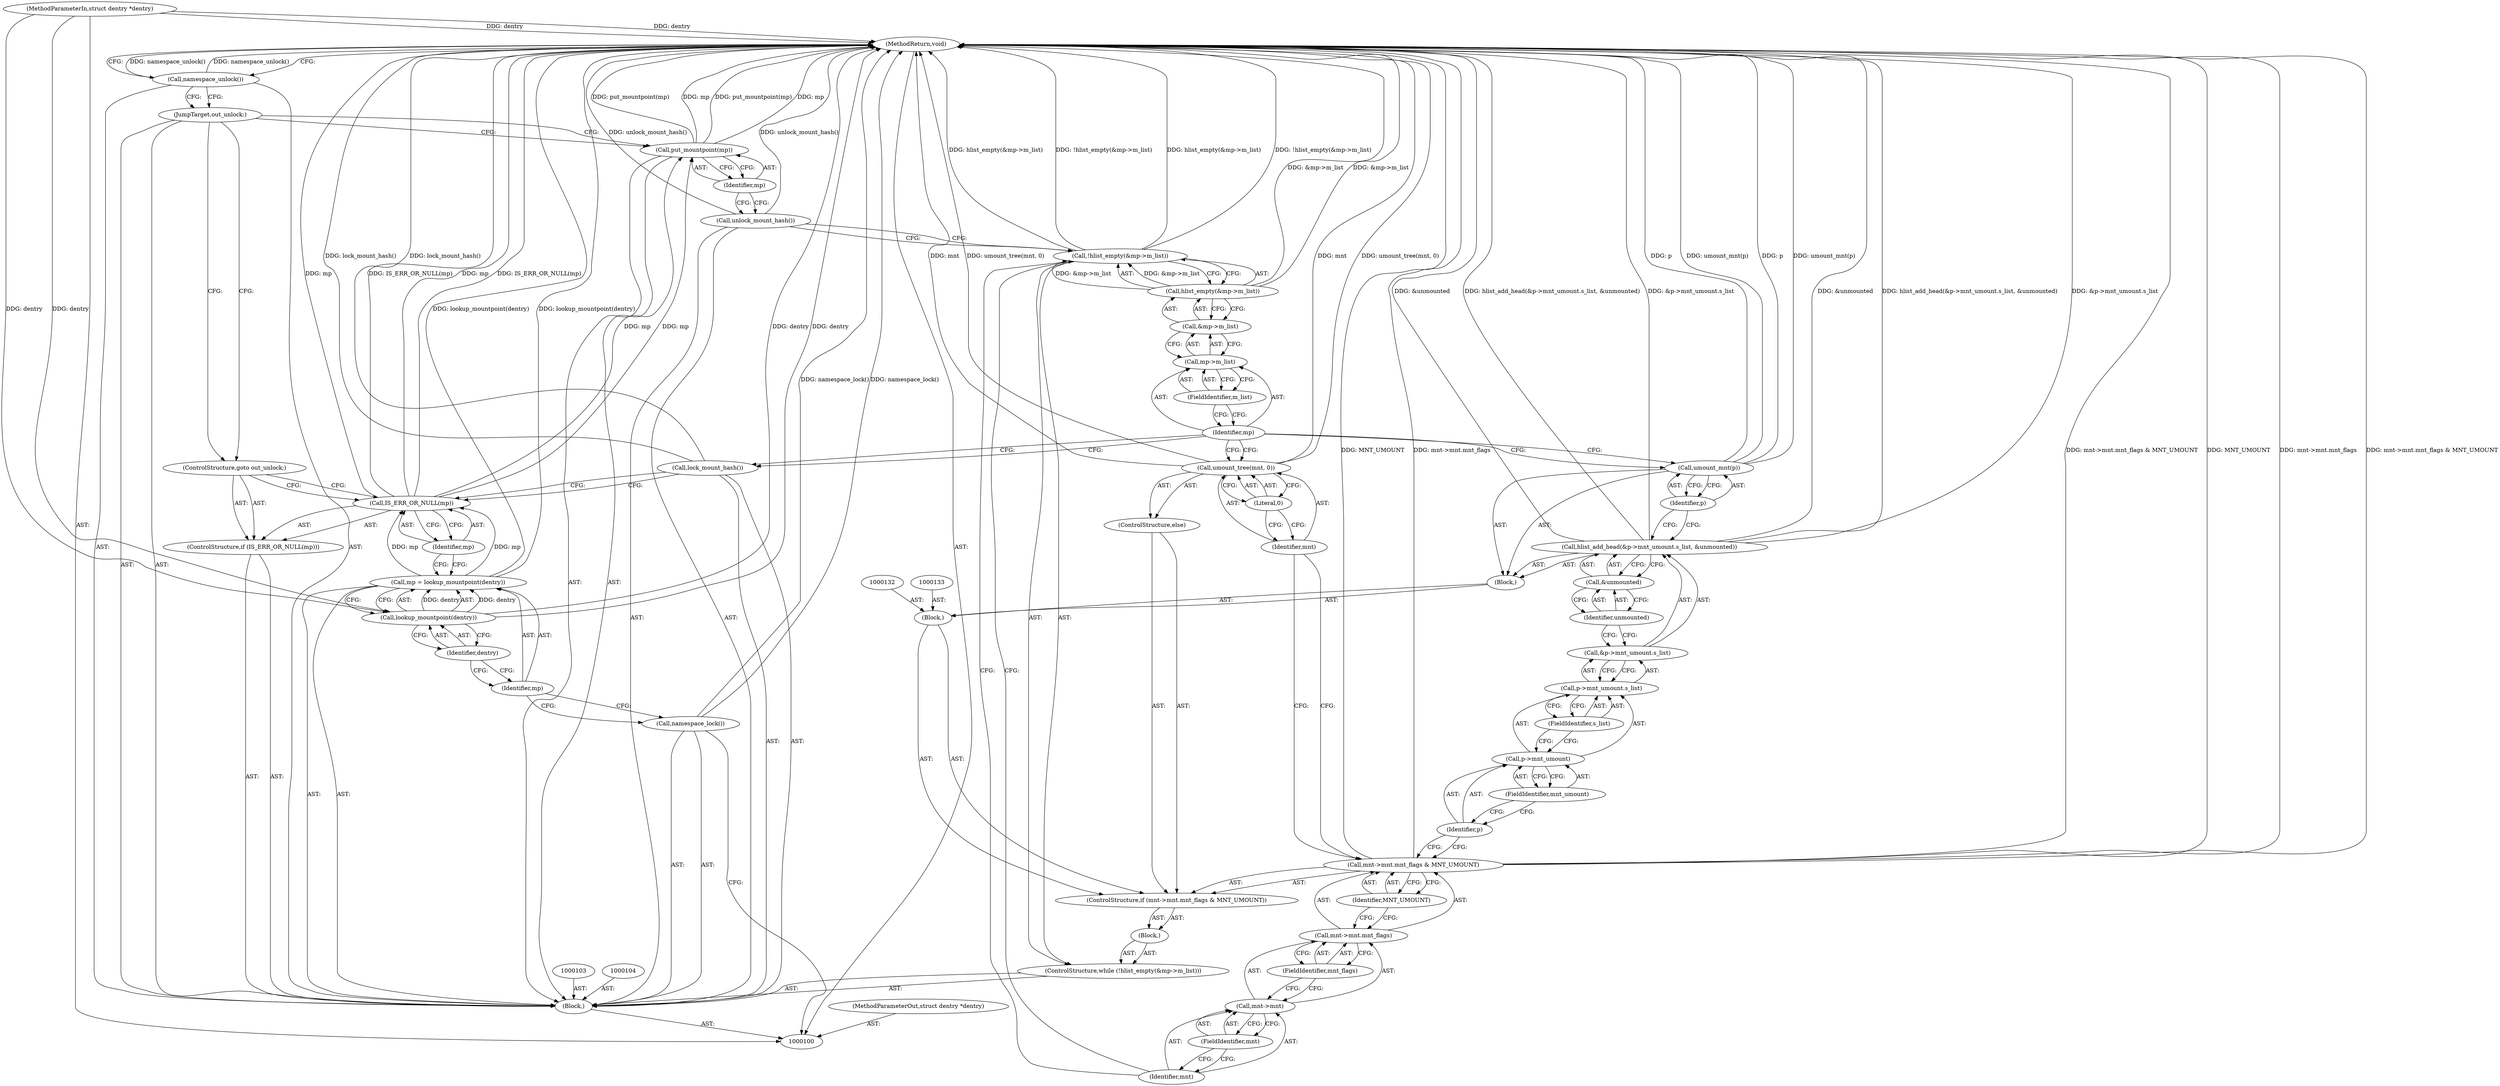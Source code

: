 digraph "1_linux_e0c9c0afd2fc958ffa34b697972721d81df8a56f" {
"1000155" [label="(MethodReturn,void)"];
"1000101" [label="(MethodParameterIn,struct dentry *dentry)"];
"1000233" [label="(MethodParameterOut,struct dentry *dentry)"];
"1000114" [label="(Call,lock_mount_hash())"];
"1000115" [label="(ControlStructure,while (!hlist_empty(&mp->m_list)))"];
"1000118" [label="(Call,&mp->m_list)"];
"1000119" [label="(Call,mp->m_list)"];
"1000120" [label="(Identifier,mp)"];
"1000121" [label="(FieldIdentifier,m_list)"];
"1000122" [label="(Block,)"];
"1000116" [label="(Call,!hlist_empty(&mp->m_list))"];
"1000117" [label="(Call,hlist_empty(&mp->m_list))"];
"1000128" [label="(FieldIdentifier,mnt)"];
"1000129" [label="(FieldIdentifier,mnt_flags)"];
"1000123" [label="(ControlStructure,if (mnt->mnt.mnt_flags & MNT_UMOUNT))"];
"1000130" [label="(Identifier,MNT_UMOUNT)"];
"1000124" [label="(Call,mnt->mnt.mnt_flags & MNT_UMOUNT)"];
"1000125" [label="(Call,mnt->mnt.mnt_flags)"];
"1000126" [label="(Call,mnt->mnt)"];
"1000127" [label="(Identifier,mnt)"];
"1000131" [label="(Block,)"];
"1000134" [label="(Block,)"];
"1000136" [label="(Call,&p->mnt_umount.s_list)"];
"1000137" [label="(Call,p->mnt_umount.s_list)"];
"1000138" [label="(Call,p->mnt_umount)"];
"1000139" [label="(Identifier,p)"];
"1000140" [label="(FieldIdentifier,mnt_umount)"];
"1000141" [label="(FieldIdentifier,s_list)"];
"1000135" [label="(Call,hlist_add_head(&p->mnt_umount.s_list, &unmounted))"];
"1000142" [label="(Call,&unmounted)"];
"1000143" [label="(Identifier,unmounted)"];
"1000145" [label="(Identifier,p)"];
"1000144" [label="(Call,umount_mnt(p))"];
"1000102" [label="(Block,)"];
"1000148" [label="(Identifier,mnt)"];
"1000146" [label="(ControlStructure,else)"];
"1000149" [label="(Literal,0)"];
"1000147" [label="(Call,umount_tree(mnt, 0))"];
"1000150" [label="(Call,unlock_mount_hash())"];
"1000152" [label="(Identifier,mp)"];
"1000151" [label="(Call,put_mountpoint(mp))"];
"1000153" [label="(JumpTarget,out_unlock:)"];
"1000154" [label="(Call,namespace_unlock())"];
"1000105" [label="(Call,namespace_lock())"];
"1000106" [label="(Call,mp = lookup_mountpoint(dentry))"];
"1000107" [label="(Identifier,mp)"];
"1000109" [label="(Identifier,dentry)"];
"1000108" [label="(Call,lookup_mountpoint(dentry))"];
"1000110" [label="(ControlStructure,if (IS_ERR_OR_NULL(mp)))"];
"1000112" [label="(Identifier,mp)"];
"1000111" [label="(Call,IS_ERR_OR_NULL(mp))"];
"1000113" [label="(ControlStructure,goto out_unlock;)"];
"1000155" -> "1000100"  [label="AST: "];
"1000155" -> "1000154"  [label="CFG: "];
"1000116" -> "1000155"  [label="DDG: hlist_empty(&mp->m_list)"];
"1000116" -> "1000155"  [label="DDG: !hlist_empty(&mp->m_list)"];
"1000124" -> "1000155"  [label="DDG: MNT_UMOUNT"];
"1000124" -> "1000155"  [label="DDG: mnt->mnt.mnt_flags"];
"1000124" -> "1000155"  [label="DDG: mnt->mnt.mnt_flags & MNT_UMOUNT"];
"1000135" -> "1000155"  [label="DDG: &unmounted"];
"1000135" -> "1000155"  [label="DDG: hlist_add_head(&p->mnt_umount.s_list, &unmounted)"];
"1000135" -> "1000155"  [label="DDG: &p->mnt_umount.s_list"];
"1000106" -> "1000155"  [label="DDG: lookup_mountpoint(dentry)"];
"1000151" -> "1000155"  [label="DDG: put_mountpoint(mp)"];
"1000151" -> "1000155"  [label="DDG: mp"];
"1000105" -> "1000155"  [label="DDG: namespace_lock()"];
"1000114" -> "1000155"  [label="DDG: lock_mount_hash()"];
"1000144" -> "1000155"  [label="DDG: umount_mnt(p)"];
"1000144" -> "1000155"  [label="DDG: p"];
"1000147" -> "1000155"  [label="DDG: mnt"];
"1000147" -> "1000155"  [label="DDG: umount_tree(mnt, 0)"];
"1000117" -> "1000155"  [label="DDG: &mp->m_list"];
"1000111" -> "1000155"  [label="DDG: mp"];
"1000111" -> "1000155"  [label="DDG: IS_ERR_OR_NULL(mp)"];
"1000154" -> "1000155"  [label="DDG: namespace_unlock()"];
"1000150" -> "1000155"  [label="DDG: unlock_mount_hash()"];
"1000101" -> "1000155"  [label="DDG: dentry"];
"1000108" -> "1000155"  [label="DDG: dentry"];
"1000101" -> "1000100"  [label="AST: "];
"1000101" -> "1000155"  [label="DDG: dentry"];
"1000101" -> "1000108"  [label="DDG: dentry"];
"1000233" -> "1000100"  [label="AST: "];
"1000114" -> "1000102"  [label="AST: "];
"1000114" -> "1000111"  [label="CFG: "];
"1000120" -> "1000114"  [label="CFG: "];
"1000114" -> "1000155"  [label="DDG: lock_mount_hash()"];
"1000115" -> "1000102"  [label="AST: "];
"1000116" -> "1000115"  [label="AST: "];
"1000122" -> "1000115"  [label="AST: "];
"1000118" -> "1000117"  [label="AST: "];
"1000118" -> "1000119"  [label="CFG: "];
"1000119" -> "1000118"  [label="AST: "];
"1000117" -> "1000118"  [label="CFG: "];
"1000119" -> "1000118"  [label="AST: "];
"1000119" -> "1000121"  [label="CFG: "];
"1000120" -> "1000119"  [label="AST: "];
"1000121" -> "1000119"  [label="AST: "];
"1000118" -> "1000119"  [label="CFG: "];
"1000120" -> "1000119"  [label="AST: "];
"1000120" -> "1000144"  [label="CFG: "];
"1000120" -> "1000147"  [label="CFG: "];
"1000120" -> "1000114"  [label="CFG: "];
"1000121" -> "1000120"  [label="CFG: "];
"1000121" -> "1000119"  [label="AST: "];
"1000121" -> "1000120"  [label="CFG: "];
"1000119" -> "1000121"  [label="CFG: "];
"1000122" -> "1000115"  [label="AST: "];
"1000123" -> "1000122"  [label="AST: "];
"1000116" -> "1000115"  [label="AST: "];
"1000116" -> "1000117"  [label="CFG: "];
"1000117" -> "1000116"  [label="AST: "];
"1000127" -> "1000116"  [label="CFG: "];
"1000150" -> "1000116"  [label="CFG: "];
"1000116" -> "1000155"  [label="DDG: hlist_empty(&mp->m_list)"];
"1000116" -> "1000155"  [label="DDG: !hlist_empty(&mp->m_list)"];
"1000117" -> "1000116"  [label="DDG: &mp->m_list"];
"1000117" -> "1000116"  [label="AST: "];
"1000117" -> "1000118"  [label="CFG: "];
"1000118" -> "1000117"  [label="AST: "];
"1000116" -> "1000117"  [label="CFG: "];
"1000117" -> "1000155"  [label="DDG: &mp->m_list"];
"1000117" -> "1000116"  [label="DDG: &mp->m_list"];
"1000128" -> "1000126"  [label="AST: "];
"1000128" -> "1000127"  [label="CFG: "];
"1000126" -> "1000128"  [label="CFG: "];
"1000129" -> "1000125"  [label="AST: "];
"1000129" -> "1000126"  [label="CFG: "];
"1000125" -> "1000129"  [label="CFG: "];
"1000123" -> "1000122"  [label="AST: "];
"1000124" -> "1000123"  [label="AST: "];
"1000131" -> "1000123"  [label="AST: "];
"1000146" -> "1000123"  [label="AST: "];
"1000130" -> "1000124"  [label="AST: "];
"1000130" -> "1000125"  [label="CFG: "];
"1000124" -> "1000130"  [label="CFG: "];
"1000124" -> "1000123"  [label="AST: "];
"1000124" -> "1000130"  [label="CFG: "];
"1000125" -> "1000124"  [label="AST: "];
"1000130" -> "1000124"  [label="AST: "];
"1000139" -> "1000124"  [label="CFG: "];
"1000148" -> "1000124"  [label="CFG: "];
"1000124" -> "1000155"  [label="DDG: MNT_UMOUNT"];
"1000124" -> "1000155"  [label="DDG: mnt->mnt.mnt_flags"];
"1000124" -> "1000155"  [label="DDG: mnt->mnt.mnt_flags & MNT_UMOUNT"];
"1000125" -> "1000124"  [label="AST: "];
"1000125" -> "1000129"  [label="CFG: "];
"1000126" -> "1000125"  [label="AST: "];
"1000129" -> "1000125"  [label="AST: "];
"1000130" -> "1000125"  [label="CFG: "];
"1000126" -> "1000125"  [label="AST: "];
"1000126" -> "1000128"  [label="CFG: "];
"1000127" -> "1000126"  [label="AST: "];
"1000128" -> "1000126"  [label="AST: "];
"1000129" -> "1000126"  [label="CFG: "];
"1000127" -> "1000126"  [label="AST: "];
"1000127" -> "1000116"  [label="CFG: "];
"1000128" -> "1000127"  [label="CFG: "];
"1000131" -> "1000123"  [label="AST: "];
"1000132" -> "1000131"  [label="AST: "];
"1000133" -> "1000131"  [label="AST: "];
"1000134" -> "1000131"  [label="AST: "];
"1000134" -> "1000131"  [label="AST: "];
"1000135" -> "1000134"  [label="AST: "];
"1000144" -> "1000134"  [label="AST: "];
"1000136" -> "1000135"  [label="AST: "];
"1000136" -> "1000137"  [label="CFG: "];
"1000137" -> "1000136"  [label="AST: "];
"1000143" -> "1000136"  [label="CFG: "];
"1000137" -> "1000136"  [label="AST: "];
"1000137" -> "1000141"  [label="CFG: "];
"1000138" -> "1000137"  [label="AST: "];
"1000141" -> "1000137"  [label="AST: "];
"1000136" -> "1000137"  [label="CFG: "];
"1000138" -> "1000137"  [label="AST: "];
"1000138" -> "1000140"  [label="CFG: "];
"1000139" -> "1000138"  [label="AST: "];
"1000140" -> "1000138"  [label="AST: "];
"1000141" -> "1000138"  [label="CFG: "];
"1000139" -> "1000138"  [label="AST: "];
"1000139" -> "1000124"  [label="CFG: "];
"1000140" -> "1000139"  [label="CFG: "];
"1000140" -> "1000138"  [label="AST: "];
"1000140" -> "1000139"  [label="CFG: "];
"1000138" -> "1000140"  [label="CFG: "];
"1000141" -> "1000137"  [label="AST: "];
"1000141" -> "1000138"  [label="CFG: "];
"1000137" -> "1000141"  [label="CFG: "];
"1000135" -> "1000134"  [label="AST: "];
"1000135" -> "1000142"  [label="CFG: "];
"1000136" -> "1000135"  [label="AST: "];
"1000142" -> "1000135"  [label="AST: "];
"1000145" -> "1000135"  [label="CFG: "];
"1000135" -> "1000155"  [label="DDG: &unmounted"];
"1000135" -> "1000155"  [label="DDG: hlist_add_head(&p->mnt_umount.s_list, &unmounted)"];
"1000135" -> "1000155"  [label="DDG: &p->mnt_umount.s_list"];
"1000142" -> "1000135"  [label="AST: "];
"1000142" -> "1000143"  [label="CFG: "];
"1000143" -> "1000142"  [label="AST: "];
"1000135" -> "1000142"  [label="CFG: "];
"1000143" -> "1000142"  [label="AST: "];
"1000143" -> "1000136"  [label="CFG: "];
"1000142" -> "1000143"  [label="CFG: "];
"1000145" -> "1000144"  [label="AST: "];
"1000145" -> "1000135"  [label="CFG: "];
"1000144" -> "1000145"  [label="CFG: "];
"1000144" -> "1000134"  [label="AST: "];
"1000144" -> "1000145"  [label="CFG: "];
"1000145" -> "1000144"  [label="AST: "];
"1000120" -> "1000144"  [label="CFG: "];
"1000144" -> "1000155"  [label="DDG: umount_mnt(p)"];
"1000144" -> "1000155"  [label="DDG: p"];
"1000102" -> "1000100"  [label="AST: "];
"1000103" -> "1000102"  [label="AST: "];
"1000104" -> "1000102"  [label="AST: "];
"1000105" -> "1000102"  [label="AST: "];
"1000106" -> "1000102"  [label="AST: "];
"1000110" -> "1000102"  [label="AST: "];
"1000114" -> "1000102"  [label="AST: "];
"1000115" -> "1000102"  [label="AST: "];
"1000150" -> "1000102"  [label="AST: "];
"1000151" -> "1000102"  [label="AST: "];
"1000153" -> "1000102"  [label="AST: "];
"1000154" -> "1000102"  [label="AST: "];
"1000148" -> "1000147"  [label="AST: "];
"1000148" -> "1000124"  [label="CFG: "];
"1000149" -> "1000148"  [label="CFG: "];
"1000146" -> "1000123"  [label="AST: "];
"1000147" -> "1000146"  [label="AST: "];
"1000149" -> "1000147"  [label="AST: "];
"1000149" -> "1000148"  [label="CFG: "];
"1000147" -> "1000149"  [label="CFG: "];
"1000147" -> "1000146"  [label="AST: "];
"1000147" -> "1000149"  [label="CFG: "];
"1000148" -> "1000147"  [label="AST: "];
"1000149" -> "1000147"  [label="AST: "];
"1000120" -> "1000147"  [label="CFG: "];
"1000147" -> "1000155"  [label="DDG: mnt"];
"1000147" -> "1000155"  [label="DDG: umount_tree(mnt, 0)"];
"1000150" -> "1000102"  [label="AST: "];
"1000150" -> "1000116"  [label="CFG: "];
"1000152" -> "1000150"  [label="CFG: "];
"1000150" -> "1000155"  [label="DDG: unlock_mount_hash()"];
"1000152" -> "1000151"  [label="AST: "];
"1000152" -> "1000150"  [label="CFG: "];
"1000151" -> "1000152"  [label="CFG: "];
"1000151" -> "1000102"  [label="AST: "];
"1000151" -> "1000152"  [label="CFG: "];
"1000152" -> "1000151"  [label="AST: "];
"1000153" -> "1000151"  [label="CFG: "];
"1000151" -> "1000155"  [label="DDG: put_mountpoint(mp)"];
"1000151" -> "1000155"  [label="DDG: mp"];
"1000111" -> "1000151"  [label="DDG: mp"];
"1000153" -> "1000102"  [label="AST: "];
"1000153" -> "1000151"  [label="CFG: "];
"1000153" -> "1000113"  [label="CFG: "];
"1000154" -> "1000153"  [label="CFG: "];
"1000154" -> "1000102"  [label="AST: "];
"1000154" -> "1000153"  [label="CFG: "];
"1000155" -> "1000154"  [label="CFG: "];
"1000154" -> "1000155"  [label="DDG: namespace_unlock()"];
"1000105" -> "1000102"  [label="AST: "];
"1000105" -> "1000100"  [label="CFG: "];
"1000107" -> "1000105"  [label="CFG: "];
"1000105" -> "1000155"  [label="DDG: namespace_lock()"];
"1000106" -> "1000102"  [label="AST: "];
"1000106" -> "1000108"  [label="CFG: "];
"1000107" -> "1000106"  [label="AST: "];
"1000108" -> "1000106"  [label="AST: "];
"1000112" -> "1000106"  [label="CFG: "];
"1000106" -> "1000155"  [label="DDG: lookup_mountpoint(dentry)"];
"1000108" -> "1000106"  [label="DDG: dentry"];
"1000106" -> "1000111"  [label="DDG: mp"];
"1000107" -> "1000106"  [label="AST: "];
"1000107" -> "1000105"  [label="CFG: "];
"1000109" -> "1000107"  [label="CFG: "];
"1000109" -> "1000108"  [label="AST: "];
"1000109" -> "1000107"  [label="CFG: "];
"1000108" -> "1000109"  [label="CFG: "];
"1000108" -> "1000106"  [label="AST: "];
"1000108" -> "1000109"  [label="CFG: "];
"1000109" -> "1000108"  [label="AST: "];
"1000106" -> "1000108"  [label="CFG: "];
"1000108" -> "1000155"  [label="DDG: dentry"];
"1000108" -> "1000106"  [label="DDG: dentry"];
"1000101" -> "1000108"  [label="DDG: dentry"];
"1000110" -> "1000102"  [label="AST: "];
"1000111" -> "1000110"  [label="AST: "];
"1000113" -> "1000110"  [label="AST: "];
"1000112" -> "1000111"  [label="AST: "];
"1000112" -> "1000106"  [label="CFG: "];
"1000111" -> "1000112"  [label="CFG: "];
"1000111" -> "1000110"  [label="AST: "];
"1000111" -> "1000112"  [label="CFG: "];
"1000112" -> "1000111"  [label="AST: "];
"1000113" -> "1000111"  [label="CFG: "];
"1000114" -> "1000111"  [label="CFG: "];
"1000111" -> "1000155"  [label="DDG: mp"];
"1000111" -> "1000155"  [label="DDG: IS_ERR_OR_NULL(mp)"];
"1000106" -> "1000111"  [label="DDG: mp"];
"1000111" -> "1000151"  [label="DDG: mp"];
"1000113" -> "1000110"  [label="AST: "];
"1000113" -> "1000111"  [label="CFG: "];
"1000153" -> "1000113"  [label="CFG: "];
}
